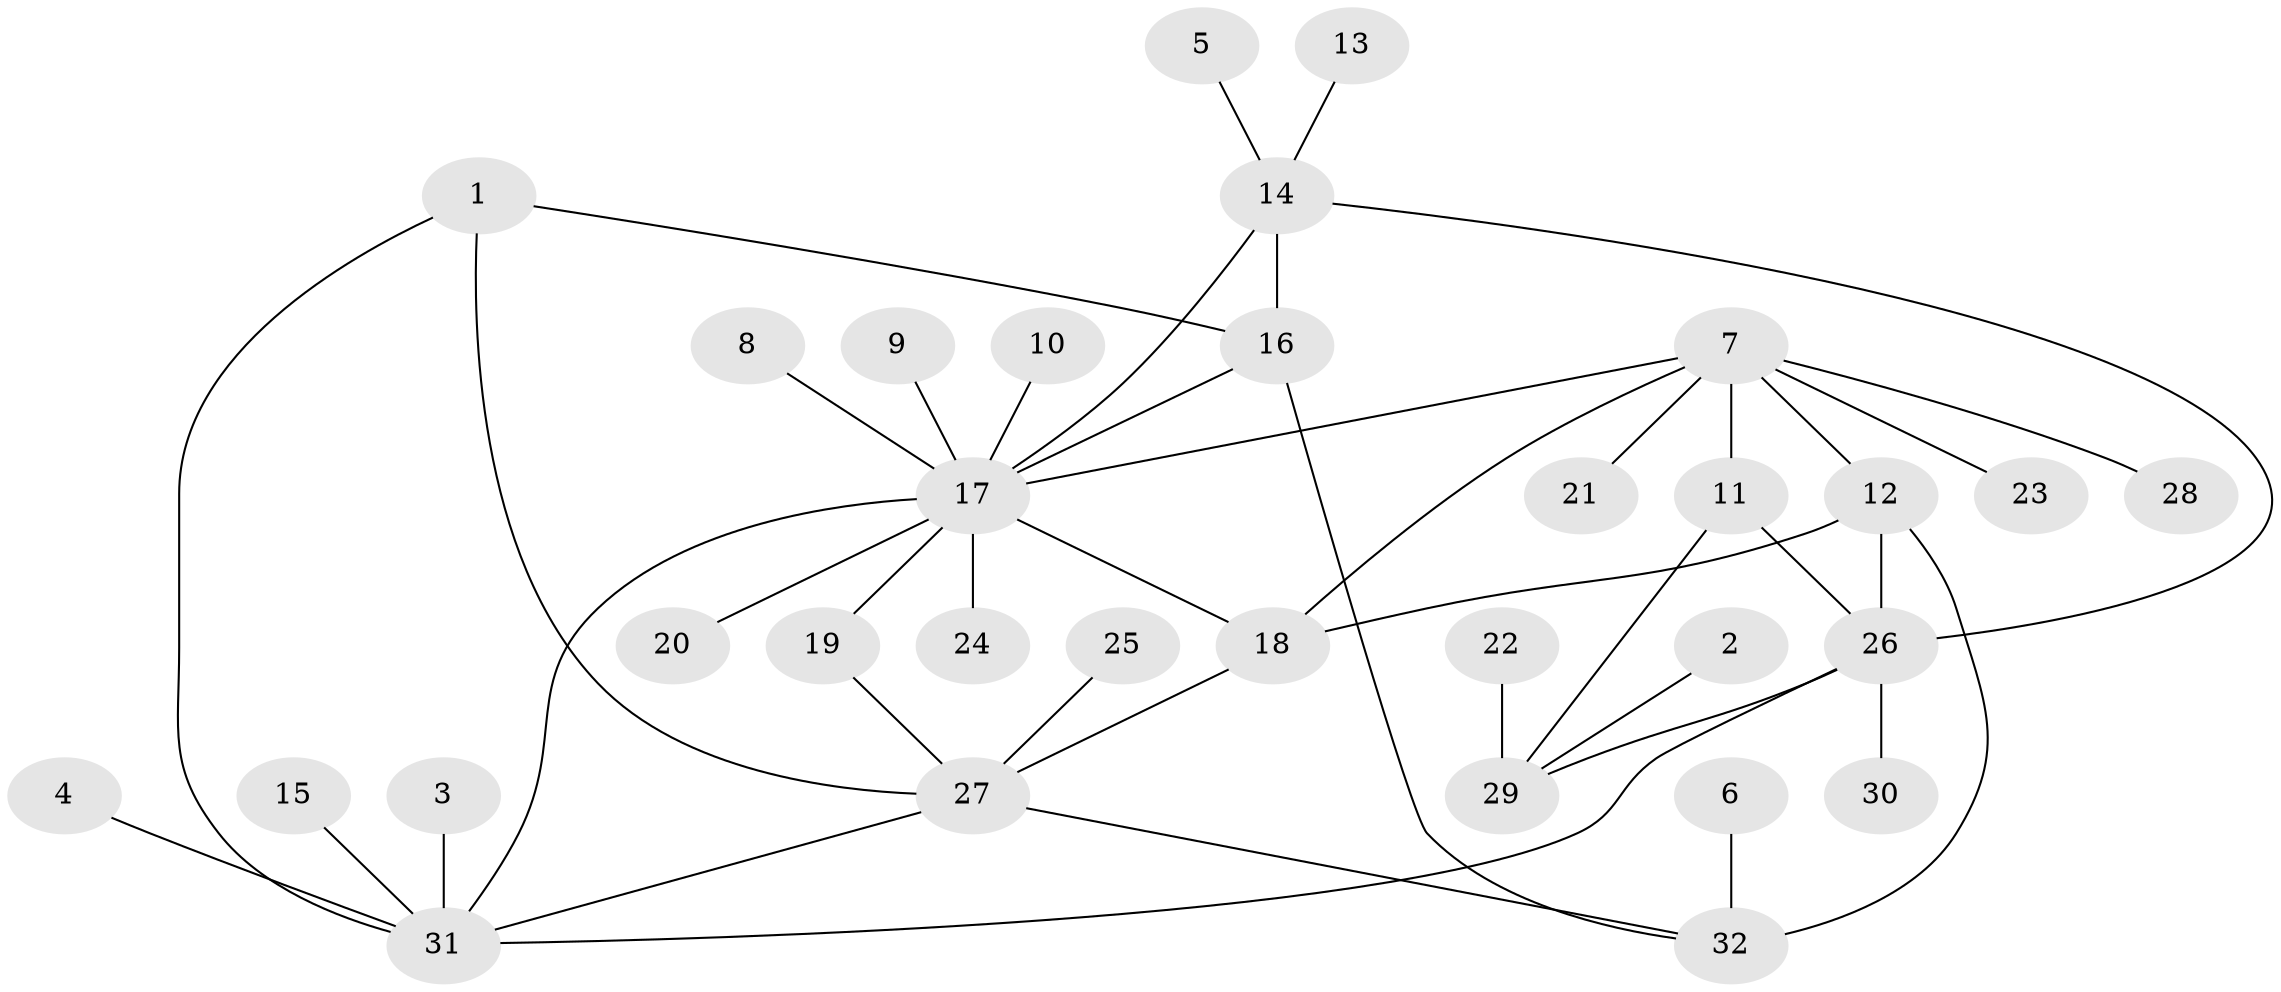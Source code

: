 // original degree distribution, {4: 0.06349206349206349, 5: 0.06349206349206349, 9: 0.031746031746031744, 7: 0.047619047619047616, 3: 0.047619047619047616, 6: 0.015873015873015872, 8: 0.015873015873015872, 1: 0.5714285714285714, 2: 0.14285714285714285}
// Generated by graph-tools (version 1.1) at 2025/50/03/09/25 03:50:36]
// undirected, 32 vertices, 44 edges
graph export_dot {
graph [start="1"]
  node [color=gray90,style=filled];
  1;
  2;
  3;
  4;
  5;
  6;
  7;
  8;
  9;
  10;
  11;
  12;
  13;
  14;
  15;
  16;
  17;
  18;
  19;
  20;
  21;
  22;
  23;
  24;
  25;
  26;
  27;
  28;
  29;
  30;
  31;
  32;
  1 -- 16 [weight=1.0];
  1 -- 27 [weight=1.0];
  1 -- 31 [weight=1.0];
  2 -- 29 [weight=1.0];
  3 -- 31 [weight=1.0];
  4 -- 31 [weight=1.0];
  5 -- 14 [weight=1.0];
  6 -- 32 [weight=1.0];
  7 -- 11 [weight=1.0];
  7 -- 12 [weight=1.0];
  7 -- 17 [weight=1.0];
  7 -- 18 [weight=1.0];
  7 -- 21 [weight=1.0];
  7 -- 23 [weight=1.0];
  7 -- 28 [weight=1.0];
  8 -- 17 [weight=1.0];
  9 -- 17 [weight=1.0];
  10 -- 17 [weight=1.0];
  11 -- 26 [weight=1.0];
  11 -- 29 [weight=1.0];
  12 -- 18 [weight=1.0];
  12 -- 26 [weight=1.0];
  12 -- 32 [weight=2.0];
  13 -- 14 [weight=1.0];
  14 -- 16 [weight=1.0];
  14 -- 17 [weight=1.0];
  14 -- 26 [weight=1.0];
  15 -- 31 [weight=1.0];
  16 -- 17 [weight=1.0];
  16 -- 32 [weight=1.0];
  17 -- 18 [weight=1.0];
  17 -- 19 [weight=1.0];
  17 -- 20 [weight=1.0];
  17 -- 24 [weight=1.0];
  17 -- 31 [weight=1.0];
  18 -- 27 [weight=1.0];
  19 -- 27 [weight=1.0];
  22 -- 29 [weight=1.0];
  25 -- 27 [weight=1.0];
  26 -- 29 [weight=1.0];
  26 -- 30 [weight=1.0];
  26 -- 31 [weight=1.0];
  27 -- 31 [weight=1.0];
  27 -- 32 [weight=1.0];
}
